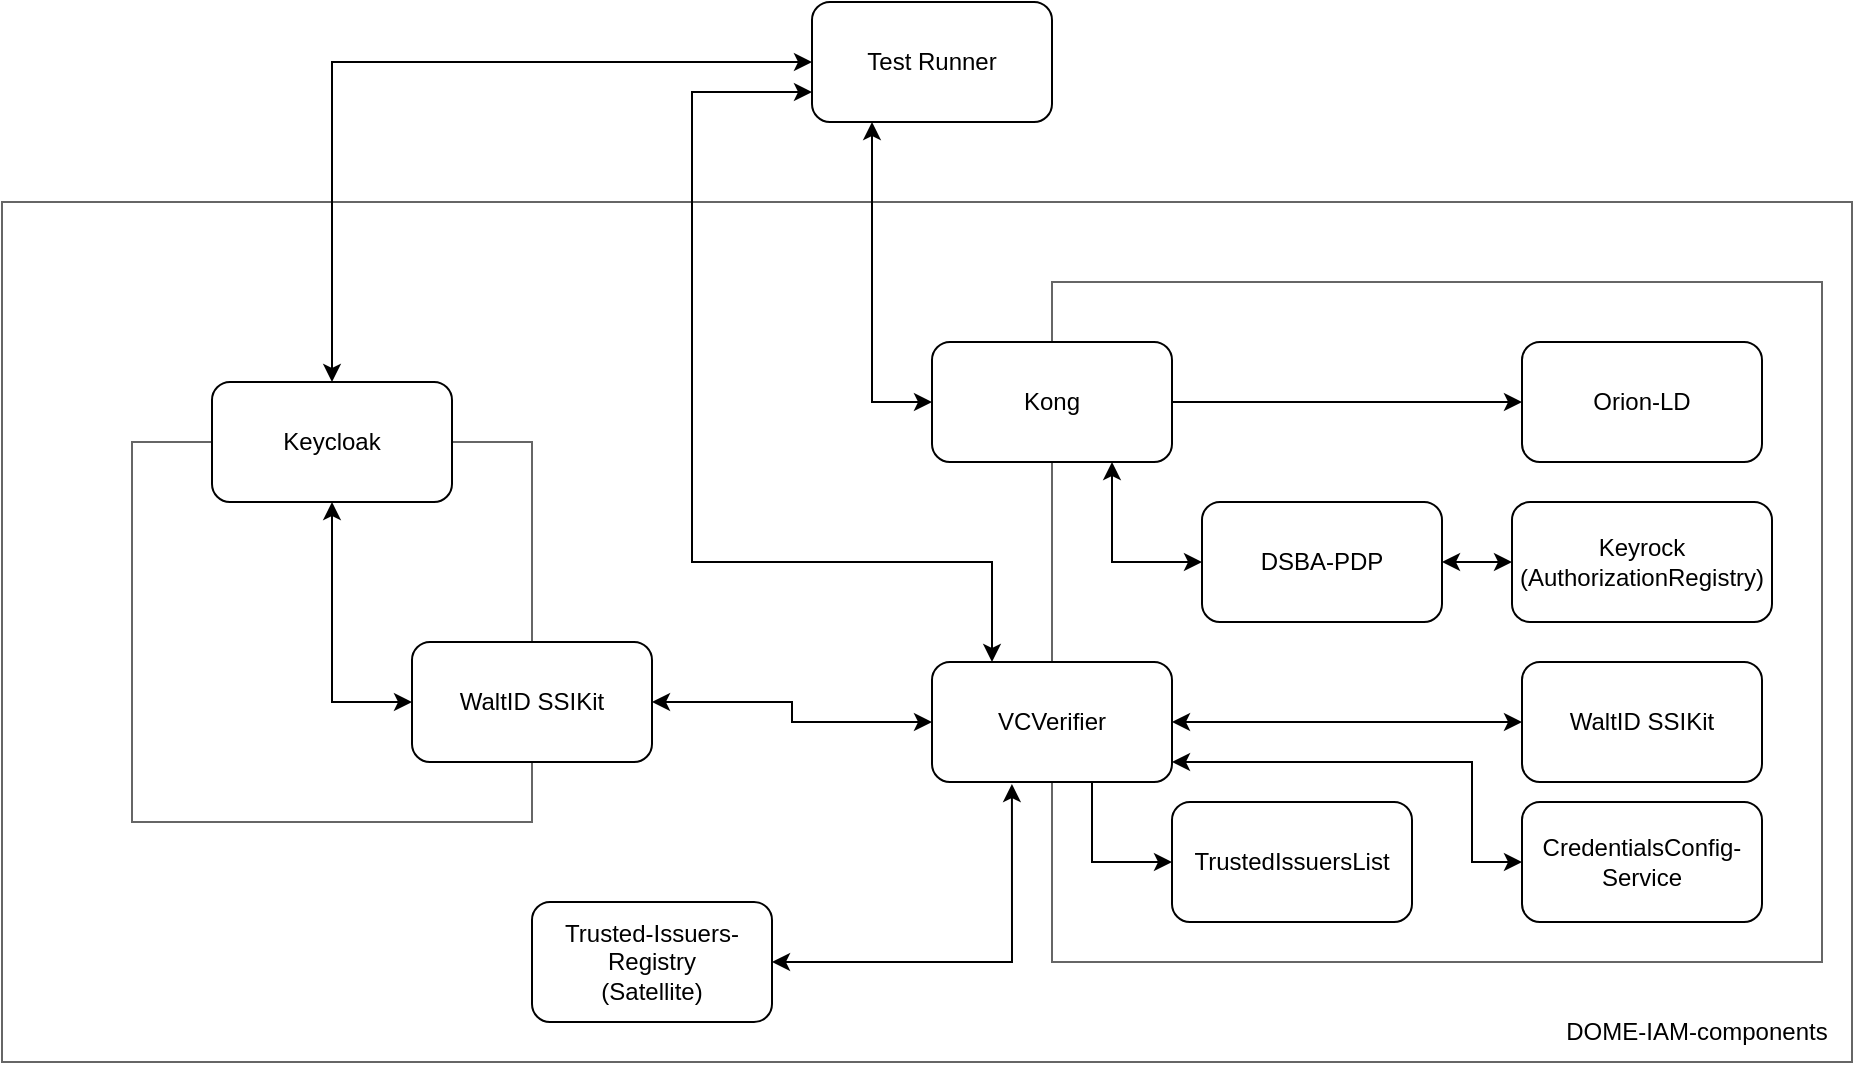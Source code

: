 <mxfile version="23.1.5" type="device">
  <diagram name="Page-1" id="tbnd6GcOuTAoQqFS6ZF0">
    <mxGraphModel dx="2092" dy="878" grid="1" gridSize="10" guides="1" tooltips="1" connect="1" arrows="1" fold="1" page="1" pageScale="1" pageWidth="850" pageHeight="1100" math="0" shadow="0">
      <root>
        <mxCell id="0" />
        <mxCell id="1" parent="0" />
        <mxCell id="s7JtBU0AaHSwpC_xIheo-1" value="&lt;div&gt;&lt;br&gt;&lt;/div&gt;&lt;div&gt;&lt;br&gt;&lt;/div&gt;&lt;div&gt;&lt;br&gt;&lt;/div&gt;&lt;div&gt;&lt;br&gt;&lt;/div&gt;&lt;div&gt;&lt;br&gt;&lt;/div&gt;&lt;div&gt;&lt;br&gt;&lt;/div&gt;&lt;div&gt;&lt;br&gt;&lt;/div&gt;&lt;div&gt;&lt;br&gt;&lt;/div&gt;&lt;div&gt;&lt;br&gt;&lt;/div&gt;&lt;div&gt;&lt;br&gt;&lt;/div&gt;&lt;div&gt;&lt;br&gt;&lt;/div&gt;&lt;div&gt;&lt;br&gt;&lt;/div&gt;&lt;div&gt;&lt;br&gt;&lt;/div&gt;&lt;div&gt;&lt;br&gt;&lt;/div&gt;&lt;div&gt;&lt;br&gt;&lt;/div&gt;&lt;div&gt;&lt;br&gt;&lt;/div&gt;&lt;div&gt;&lt;br&gt;&lt;/div&gt;&lt;div&gt;&lt;br&gt;&lt;/div&gt;" style="rounded=0;whiteSpace=wrap;html=1;container=0;opacity=60;" parent="1" vertex="1">
          <mxGeometry x="-15" y="260" width="925" height="430" as="geometry" />
        </mxCell>
        <mxCell id="CY8kjFUx2-ucLKSjw_ug-18" value="Test Runner" style="rounded=1;whiteSpace=wrap;html=1;" parent="1" vertex="1">
          <mxGeometry x="390" y="160" width="120" height="60" as="geometry" />
        </mxCell>
        <mxCell id="CY8kjFUx2-ucLKSjw_ug-22" value="" style="endArrow=classic;startArrow=classic;html=1;rounded=0;entryX=0;entryY=0.5;entryDx=0;entryDy=0;exitX=0.5;exitY=0;exitDx=0;exitDy=0;" parent="1" source="CY8kjFUx2-ucLKSjw_ug-13" target="CY8kjFUx2-ucLKSjw_ug-18" edge="1">
          <mxGeometry width="50" height="50" relative="1" as="geometry">
            <mxPoint x="260" y="310" as="sourcePoint" />
            <mxPoint x="310" y="260" as="targetPoint" />
            <Array as="points">
              <mxPoint x="150" y="300" />
              <mxPoint x="150" y="190" />
              <mxPoint x="230" y="190" />
            </Array>
          </mxGeometry>
        </mxCell>
        <mxCell id="CY8kjFUx2-ucLKSjw_ug-28" value="" style="endArrow=classic;startArrow=classic;html=1;rounded=0;entryX=0.25;entryY=0;entryDx=0;entryDy=0;exitX=0;exitY=0.75;exitDx=0;exitDy=0;" parent="1" source="CY8kjFUx2-ucLKSjw_ug-18" target="CY8kjFUx2-ucLKSjw_ug-7" edge="1">
          <mxGeometry width="50" height="50" relative="1" as="geometry">
            <mxPoint x="390" y="190" as="sourcePoint" />
            <mxPoint x="790" y="140" as="targetPoint" />
            <Array as="points">
              <mxPoint x="330" y="205" />
              <mxPoint x="330" y="440" />
              <mxPoint x="480" y="440" />
            </Array>
          </mxGeometry>
        </mxCell>
        <mxCell id="CY8kjFUx2-ucLKSjw_ug-1" value="&lt;div&gt;&lt;br&gt;&lt;/div&gt;" style="rounded=0;whiteSpace=wrap;html=1;container=0;opacity=60;" parent="1" vertex="1">
          <mxGeometry x="510" y="300" width="385" height="340" as="geometry" />
        </mxCell>
        <mxCell id="CY8kjFUx2-ucLKSjw_ug-2" value="&lt;div&gt;Orion-LD&lt;/div&gt;" style="rounded=1;whiteSpace=wrap;html=1;container=0;" parent="1" vertex="1">
          <mxGeometry x="745" y="330" width="120" height="60" as="geometry" />
        </mxCell>
        <mxCell id="CY8kjFUx2-ucLKSjw_ug-3" value="&lt;div&gt;Kong&lt;/div&gt;" style="rounded=1;whiteSpace=wrap;html=1;container=0;" parent="1" vertex="1">
          <mxGeometry x="450" y="330" width="120" height="60" as="geometry" />
        </mxCell>
        <mxCell id="CY8kjFUx2-ucLKSjw_ug-4" value="&lt;div&gt;Keyrock&lt;/div&gt;&lt;div&gt;(AuthorizationRegistry)&lt;br&gt;&lt;/div&gt;" style="rounded=1;whiteSpace=wrap;html=1;container=0;" parent="1" vertex="1">
          <mxGeometry x="740" y="410" width="130" height="60" as="geometry" />
        </mxCell>
        <mxCell id="CY8kjFUx2-ucLKSjw_ug-5" value="DSBA-PDP" style="rounded=1;whiteSpace=wrap;html=1;container=0;" parent="1" vertex="1">
          <mxGeometry x="585" y="410" width="120" height="60" as="geometry" />
        </mxCell>
        <mxCell id="CY8kjFUx2-ucLKSjw_ug-6" value="WaltID SSIKit" style="rounded=1;whiteSpace=wrap;html=1;container=0;" parent="1" vertex="1">
          <mxGeometry x="745" y="490" width="120" height="60" as="geometry" />
        </mxCell>
        <mxCell id="Rm92hwdV8xYgIJsR_wnH-4" style="edgeStyle=orthogonalEdgeStyle;rounded=0;orthogonalLoop=1;jettySize=auto;html=1;startArrow=classic;startFill=1;" parent="1" source="CY8kjFUx2-ucLKSjw_ug-7" target="Rm92hwdV8xYgIJsR_wnH-2" edge="1">
          <mxGeometry relative="1" as="geometry">
            <Array as="points">
              <mxPoint x="720" y="540" />
              <mxPoint x="720" y="590" />
            </Array>
          </mxGeometry>
        </mxCell>
        <mxCell id="Rm92hwdV8xYgIJsR_wnH-5" style="edgeStyle=orthogonalEdgeStyle;rounded=0;orthogonalLoop=1;jettySize=auto;html=1;entryX=0;entryY=0.5;entryDx=0;entryDy=0;" parent="1" source="CY8kjFUx2-ucLKSjw_ug-7" target="Rm92hwdV8xYgIJsR_wnH-3" edge="1">
          <mxGeometry relative="1" as="geometry">
            <Array as="points">
              <mxPoint x="530" y="590" />
            </Array>
          </mxGeometry>
        </mxCell>
        <mxCell id="_IUk7rLk7AzIedZCwl7H-2" style="edgeStyle=orthogonalEdgeStyle;rounded=0;orthogonalLoop=1;jettySize=auto;html=1;exitX=0;exitY=0.5;exitDx=0;exitDy=0;entryX=1;entryY=0.5;entryDx=0;entryDy=0;startArrow=classic;startFill=1;" edge="1" parent="1" source="CY8kjFUx2-ucLKSjw_ug-7" target="CY8kjFUx2-ucLKSjw_ug-12">
          <mxGeometry relative="1" as="geometry" />
        </mxCell>
        <mxCell id="CY8kjFUx2-ucLKSjw_ug-7" value="VCVerifier" style="rounded=1;whiteSpace=wrap;html=1;container=0;" parent="1" vertex="1">
          <mxGeometry x="450" y="490" width="120" height="60" as="geometry" />
        </mxCell>
        <mxCell id="CY8kjFUx2-ucLKSjw_ug-32" value="" style="endArrow=classic;html=1;rounded=0;exitX=0.25;exitY=1;exitDx=0;exitDy=0;startArrow=classic;startFill=1;" parent="1" source="CY8kjFUx2-ucLKSjw_ug-18" target="CY8kjFUx2-ucLKSjw_ug-3" edge="1">
          <mxGeometry width="50" height="50" relative="1" as="geometry">
            <mxPoint x="395" y="220" as="sourcePoint" />
            <mxPoint x="470" y="270" as="targetPoint" />
            <Array as="points">
              <mxPoint x="420" y="360" />
            </Array>
          </mxGeometry>
        </mxCell>
        <mxCell id="CY8kjFUx2-ucLKSjw_ug-33" value="" style="endArrow=classic;startArrow=classic;html=1;rounded=0;entryX=0;entryY=0.5;entryDx=0;entryDy=0;exitX=1;exitY=0.5;exitDx=0;exitDy=0;" parent="1" source="CY8kjFUx2-ucLKSjw_ug-7" target="CY8kjFUx2-ucLKSjw_ug-6" edge="1">
          <mxGeometry width="50" height="50" relative="1" as="geometry">
            <mxPoint x="630" y="670" as="sourcePoint" />
            <mxPoint x="680" y="620" as="targetPoint" />
          </mxGeometry>
        </mxCell>
        <mxCell id="CY8kjFUx2-ucLKSjw_ug-34" value="" style="endArrow=classic;startArrow=classic;html=1;rounded=0;entryX=0;entryY=0.5;entryDx=0;entryDy=0;" parent="1" source="CY8kjFUx2-ucLKSjw_ug-5" target="CY8kjFUx2-ucLKSjw_ug-4" edge="1">
          <mxGeometry width="50" height="50" relative="1" as="geometry">
            <mxPoint x="690" y="500" as="sourcePoint" />
            <mxPoint x="740" y="450" as="targetPoint" />
          </mxGeometry>
        </mxCell>
        <mxCell id="CY8kjFUx2-ucLKSjw_ug-35" value="" style="endArrow=classic;startArrow=classic;html=1;rounded=0;entryX=0.75;entryY=1;entryDx=0;entryDy=0;exitX=0;exitY=0.5;exitDx=0;exitDy=0;" parent="1" source="CY8kjFUx2-ucLKSjw_ug-5" target="CY8kjFUx2-ucLKSjw_ug-3" edge="1">
          <mxGeometry x="0.368" y="10" width="50" height="50" relative="1" as="geometry">
            <mxPoint x="300" y="700" as="sourcePoint" />
            <mxPoint x="350" y="650" as="targetPoint" />
            <Array as="points">
              <mxPoint x="540" y="440" />
            </Array>
            <mxPoint as="offset" />
          </mxGeometry>
        </mxCell>
        <mxCell id="CY8kjFUx2-ucLKSjw_ug-36" value="" style="endArrow=classic;html=1;rounded=0;exitX=1;exitY=0.5;exitDx=0;exitDy=0;entryX=0;entryY=0.5;entryDx=0;entryDy=0;" parent="1" source="CY8kjFUx2-ucLKSjw_ug-3" target="CY8kjFUx2-ucLKSjw_ug-2" edge="1">
          <mxGeometry width="50" height="50" relative="1" as="geometry">
            <mxPoint x="610" y="350" as="sourcePoint" />
            <mxPoint x="660" y="300" as="targetPoint" />
          </mxGeometry>
        </mxCell>
        <mxCell id="CY8kjFUx2-ucLKSjw_ug-37" value="&lt;div&gt;Trusted-Issuers-Registry&lt;/div&gt;&lt;div&gt;(Satellite)&lt;br&gt;&lt;/div&gt;" style="rounded=1;whiteSpace=wrap;html=1;" parent="1" vertex="1">
          <mxGeometry x="250" y="610" width="120" height="60" as="geometry" />
        </mxCell>
        <mxCell id="CY8kjFUx2-ucLKSjw_ug-39" value="" style="endArrow=classic;startArrow=classic;html=1;rounded=0;entryX=0.333;entryY=1.017;entryDx=0;entryDy=0;entryPerimeter=0;exitX=1;exitY=0.5;exitDx=0;exitDy=0;" parent="1" source="CY8kjFUx2-ucLKSjw_ug-37" target="CY8kjFUx2-ucLKSjw_ug-7" edge="1">
          <mxGeometry width="50" height="50" relative="1" as="geometry">
            <mxPoint x="390" y="650" as="sourcePoint" />
            <mxPoint x="440" y="600" as="targetPoint" />
            <Array as="points">
              <mxPoint x="490" y="640" />
            </Array>
          </mxGeometry>
        </mxCell>
        <mxCell id="CY8kjFUx2-ucLKSjw_ug-10" value="&lt;div&gt;&lt;br&gt;&lt;/div&gt;" style="rounded=0;whiteSpace=wrap;html=1;opacity=60;" parent="1" vertex="1">
          <mxGeometry x="50" y="380" width="200" height="190" as="geometry" />
        </mxCell>
        <mxCell id="_IUk7rLk7AzIedZCwl7H-1" style="edgeStyle=orthogonalEdgeStyle;rounded=0;orthogonalLoop=1;jettySize=auto;html=1;exitX=0;exitY=0.5;exitDx=0;exitDy=0;entryX=0.5;entryY=1;entryDx=0;entryDy=0;startArrow=classic;startFill=1;" edge="1" parent="1" source="CY8kjFUx2-ucLKSjw_ug-12" target="CY8kjFUx2-ucLKSjw_ug-13">
          <mxGeometry relative="1" as="geometry" />
        </mxCell>
        <mxCell id="CY8kjFUx2-ucLKSjw_ug-12" value="WaltID SSIKit" style="rounded=1;whiteSpace=wrap;html=1;" parent="1" vertex="1">
          <mxGeometry x="190" y="480" width="120" height="60" as="geometry" />
        </mxCell>
        <mxCell id="CY8kjFUx2-ucLKSjw_ug-13" value="Keycloak" style="rounded=1;whiteSpace=wrap;html=1;" parent="1" vertex="1">
          <mxGeometry x="90" y="350" width="120" height="60" as="geometry" />
        </mxCell>
        <mxCell id="s7JtBU0AaHSwpC_xIheo-2" value="DOME-IAM-components" style="text;html=1;align=center;verticalAlign=middle;whiteSpace=wrap;rounded=0;" parent="1" vertex="1">
          <mxGeometry x="755" y="660" width="155" height="30" as="geometry" />
        </mxCell>
        <mxCell id="Rm92hwdV8xYgIJsR_wnH-2" value="CredentialsConfig-Service" style="rounded=1;whiteSpace=wrap;html=1;container=0;" parent="1" vertex="1">
          <mxGeometry x="745" y="560" width="120" height="60" as="geometry" />
        </mxCell>
        <mxCell id="Rm92hwdV8xYgIJsR_wnH-3" value="TrustedIssuersList" style="rounded=1;whiteSpace=wrap;html=1;container=0;" parent="1" vertex="1">
          <mxGeometry x="570" y="560" width="120" height="60" as="geometry" />
        </mxCell>
      </root>
    </mxGraphModel>
  </diagram>
</mxfile>
